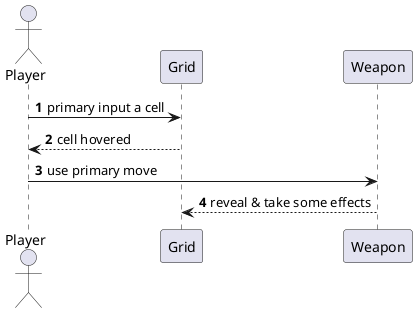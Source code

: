 @startuml
'https://plantuml.com/sequence-diagram

autonumber

actor Player as p1
participant Grid
participant Weapon

p1 -> Grid : primary input a cell
Grid --> p1 : cell hovered

p1 -> Weapon : use primary move
Weapon --> Grid : reveal & take some effects

@enduml